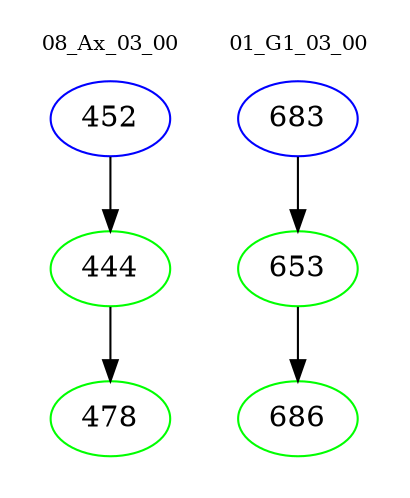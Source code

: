 digraph{
subgraph cluster_0 {
color = white
label = "08_Ax_03_00";
fontsize=10;
T0_452 [label="452", color="blue"]
T0_452 -> T0_444 [color="black"]
T0_444 [label="444", color="green"]
T0_444 -> T0_478 [color="black"]
T0_478 [label="478", color="green"]
}
subgraph cluster_1 {
color = white
label = "01_G1_03_00";
fontsize=10;
T1_683 [label="683", color="blue"]
T1_683 -> T1_653 [color="black"]
T1_653 [label="653", color="green"]
T1_653 -> T1_686 [color="black"]
T1_686 [label="686", color="green"]
}
}
